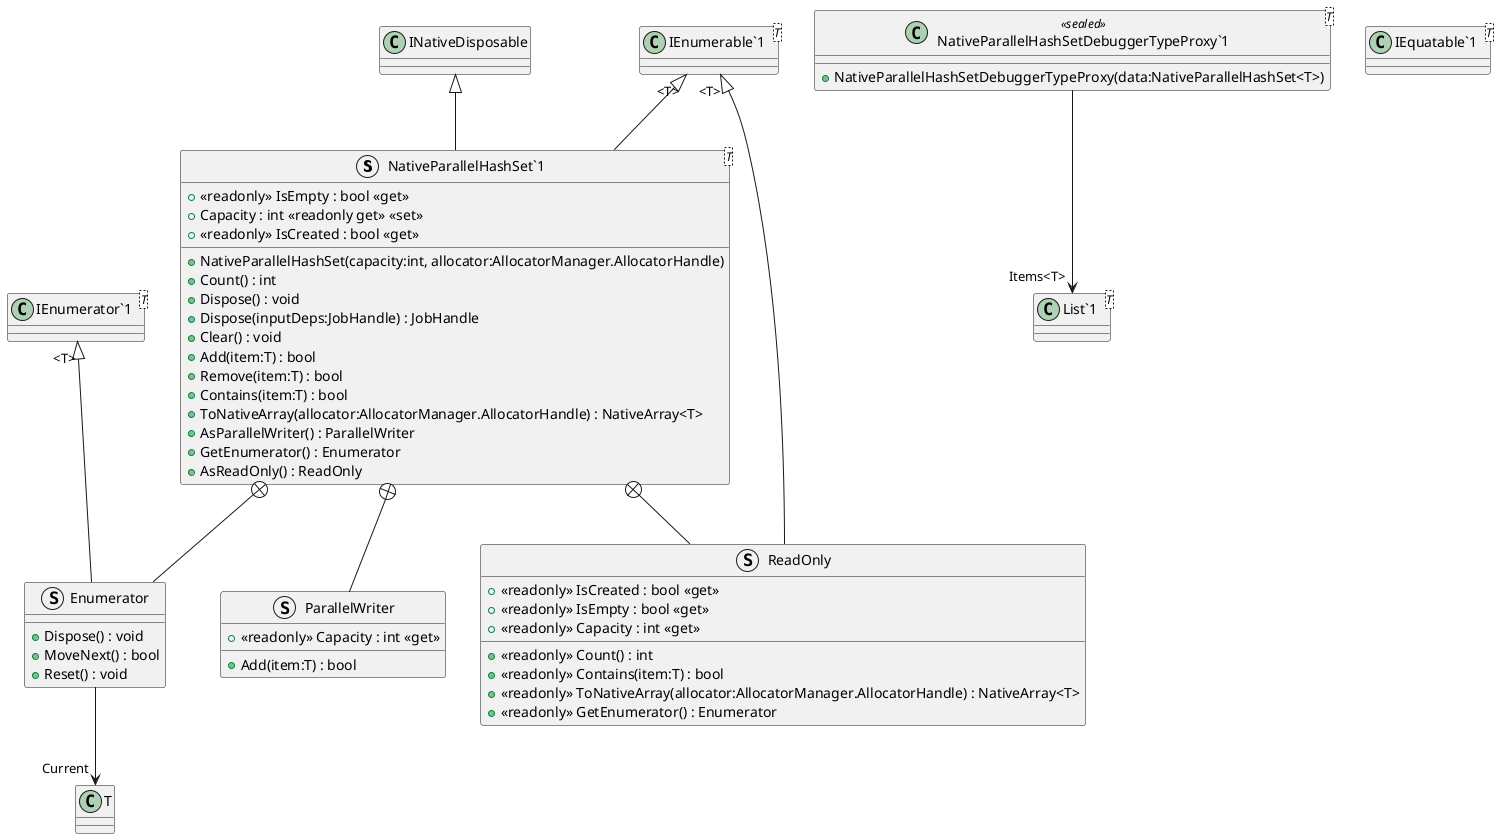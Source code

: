 @startuml
struct "NativeParallelHashSet`1"<T> {
    + NativeParallelHashSet(capacity:int, allocator:AllocatorManager.AllocatorHandle)
    + <<readonly>> IsEmpty : bool <<get>>
    + Count() : int
    + Capacity : int <<readonly get>> <<set>>
    + <<readonly>> IsCreated : bool <<get>>
    + Dispose() : void
    + Dispose(inputDeps:JobHandle) : JobHandle
    + Clear() : void
    + Add(item:T) : bool
    + Remove(item:T) : bool
    + Contains(item:T) : bool
    + ToNativeArray(allocator:AllocatorManager.AllocatorHandle) : NativeArray<T>
    + AsParallelWriter() : ParallelWriter
    + GetEnumerator() : Enumerator
    + AsReadOnly() : ReadOnly
}
class "NativeParallelHashSetDebuggerTypeProxy`1"<T> <<sealed>> {
    + NativeParallelHashSetDebuggerTypeProxy(data:NativeParallelHashSet<T>)
}
class "IEnumerable`1"<T> {
}
class "IEquatable`1"<T> {
}
struct ParallelWriter {
    + <<readonly>> Capacity : int <<get>>
    + Add(item:T) : bool
}
struct Enumerator {
    + Dispose() : void
    + MoveNext() : bool
    + Reset() : void
}
struct ReadOnly {
    + <<readonly>> IsCreated : bool <<get>>
    + <<readonly>> IsEmpty : bool <<get>>
    + <<readonly>> Count() : int
    + <<readonly>> Capacity : int <<get>>
    + <<readonly>> Contains(item:T) : bool
    + <<readonly>> ToNativeArray(allocator:AllocatorManager.AllocatorHandle) : NativeArray<T>
    + <<readonly>> GetEnumerator() : Enumerator
}
class "List`1"<T> {
}
class "IEnumerator`1"<T> {
}
INativeDisposable <|-- "NativeParallelHashSet`1"
"IEnumerable`1" "<T>" <|-- "NativeParallelHashSet`1"
"NativeParallelHashSetDebuggerTypeProxy`1" --> "Items<T>" "List`1"
"NativeParallelHashSet`1" +-- ParallelWriter
"NativeParallelHashSet`1" +-- Enumerator
"IEnumerator`1" "<T>" <|-- Enumerator
Enumerator --> "Current" T
"NativeParallelHashSet`1" +-- ReadOnly
"IEnumerable`1" "<T>" <|-- ReadOnly
@enduml
